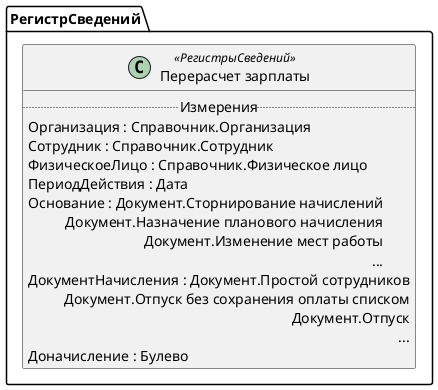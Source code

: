 ﻿@startuml ПерерасчетЗарплаты
'!include templates.wsd
'..\include templates.wsd
class РегистрСведений.ПерерасчетЗарплаты as "Перерасчет зарплаты" <<РегистрыСведений>>
{
..Измерения..
Организация : Справочник.Организация
Сотрудник : Справочник.Сотрудник
ФизическоеЛицо : Справочник.Физическое лицо
ПериодДействия : Дата
Основание : Документ.Сторнирование начислений\rДокумент.Назначение планового начисления\rДокумент.Изменение мест работы\r...
ДокументНачисления : Документ.Простой сотрудников\rДокумент.Отпуск без сохранения оплаты списком\rДокумент.Отпуск\r...
Доначисление : Булево
}
@enduml
